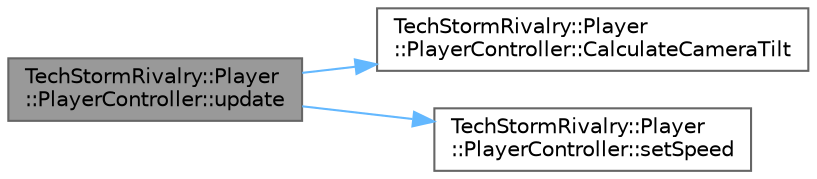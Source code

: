 digraph "TechStormRivalry::Player::PlayerController::update"
{
 // LATEX_PDF_SIZE
  bgcolor="transparent";
  edge [fontname=Helvetica,fontsize=10,labelfontname=Helvetica,labelfontsize=10];
  node [fontname=Helvetica,fontsize=10,shape=box,height=0.2,width=0.4];
  rankdir="LR";
  Node1 [id="Node000001",label="TechStormRivalry::Player\l::PlayerController::update",height=0.2,width=0.4,color="gray40", fillcolor="grey60", style="filled", fontcolor="black",tooltip=" "];
  Node1 -> Node2 [id="edge1_Node000001_Node000002",color="steelblue1",style="solid",tooltip=" "];
  Node2 [id="Node000002",label="TechStormRivalry::Player\l::PlayerController::CalculateCameraTilt",height=0.2,width=0.4,color="grey40", fillcolor="white", style="filled",URL="$class_tech_storm_rivalry_1_1_player_1_1_player_controller.html#aced21adf504aec4321b57b29dc2ca2ad",tooltip=" "];
  Node1 -> Node3 [id="edge2_Node000001_Node000003",color="steelblue1",style="solid",tooltip=" "];
  Node3 [id="Node000003",label="TechStormRivalry::Player\l::PlayerController::setSpeed",height=0.2,width=0.4,color="grey40", fillcolor="white", style="filled",URL="$class_tech_storm_rivalry_1_1_player_1_1_player_controller.html#a3889684b8ac5c8f49ca4869f923d8374",tooltip=" "];
}
